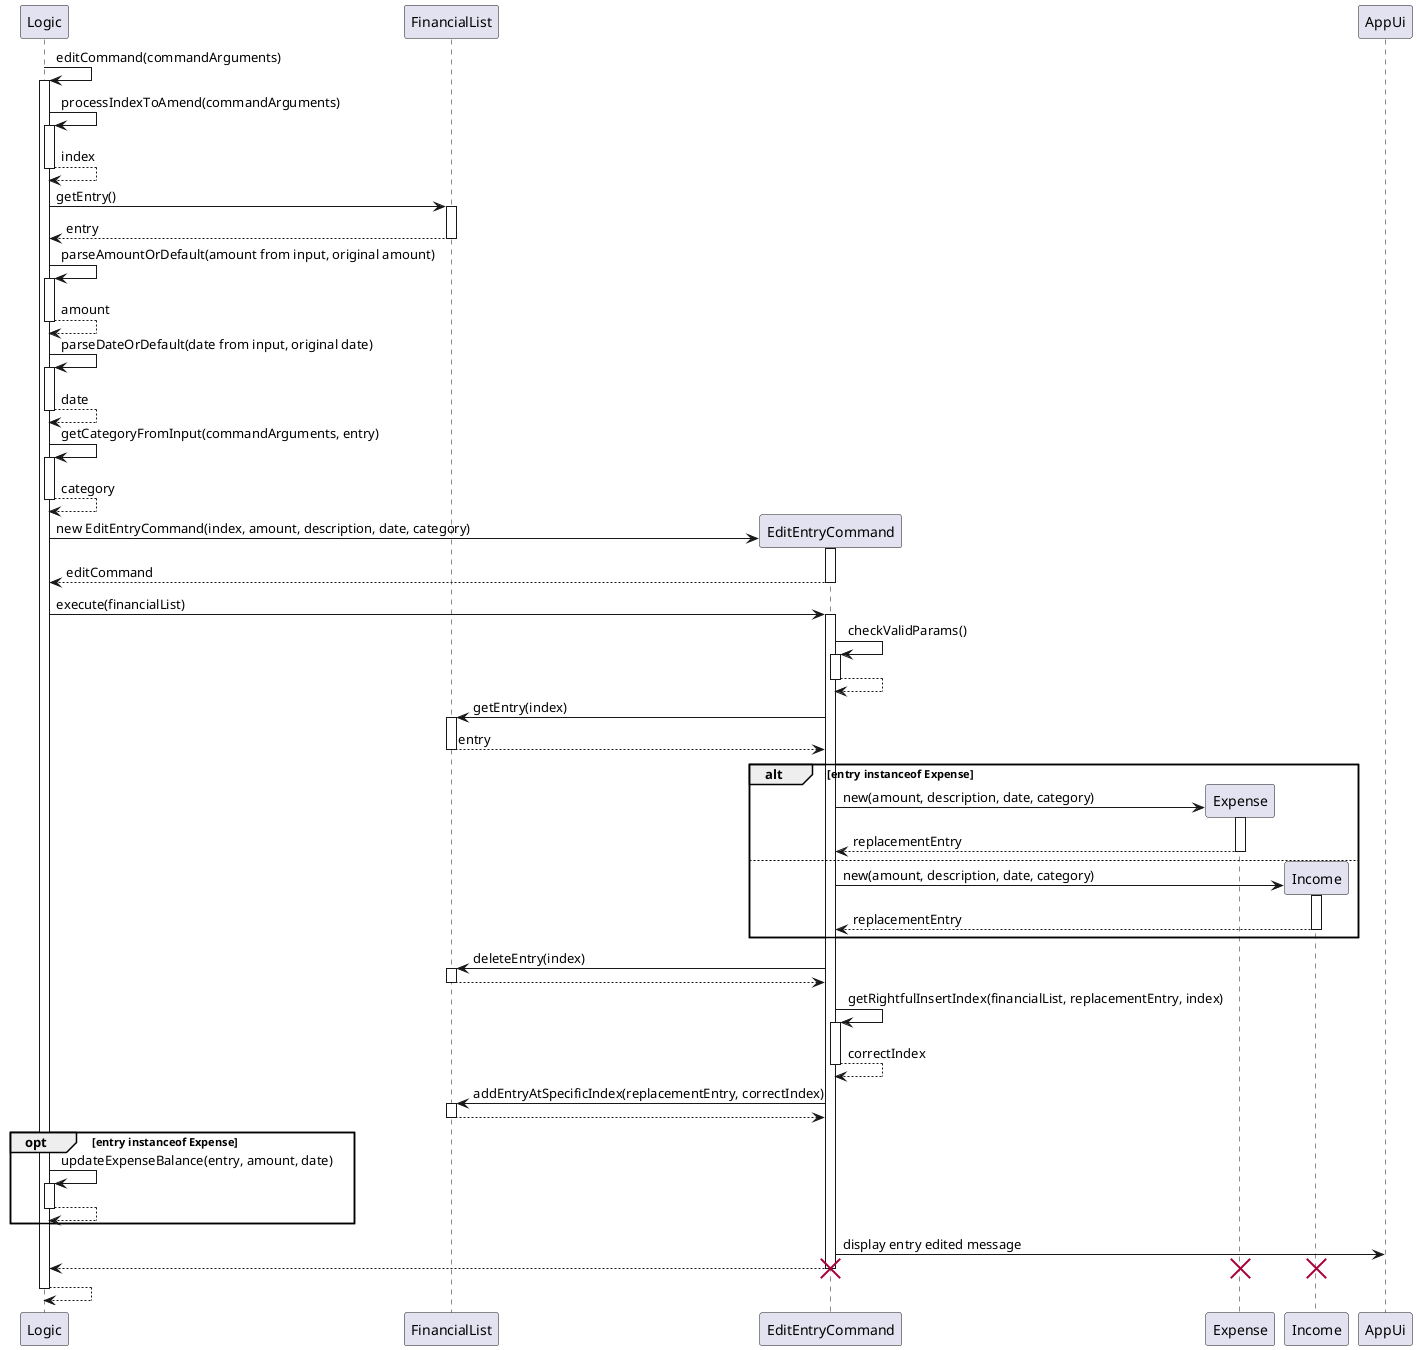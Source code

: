 @startuml

participant Logic
Logic -> Logic: editCommand(commandArguments)
activate Logic

Logic -> Logic: processIndexToAmend(commandArguments)
activate Logic
return index

Logic -> FinancialList: getEntry()
activate FinancialList
return entry

Logic -> Logic: parseAmountOrDefault(amount from input, original amount)
activate Logic
return amount

Logic -> Logic: parseDateOrDefault(date from input, original date)
activate Logic
return date

Logic -> Logic: getCategoryFromInput(commandArguments, entry)
activate Logic
return category

create EditEntryCommand
Logic -> EditEntryCommand: new EditEntryCommand(index, amount, description, date, category)
activate EditEntryCommand
return editCommand

Logic -> EditEntryCommand: execute(financialList)
activate EditEntryCommand

EditEntryCommand -> EditEntryCommand: checkValidParams()
activate EditEntryCommand
return

EditEntryCommand -> FinancialList: getEntry(index)
activate FinancialList
return entry

alt entry instanceof Expense
    Create Expense
    EditEntryCommand -> Expense: new(amount, description, date, category)
    activate Expense
    return replacementEntry
else
    Create Income
    EditEntryCommand -> Income: new(amount, description, date, category)
    activate Income
    return replacementEntry
end
EditEntryCommand -> FinancialList: deleteEntry(index)
activate FinancialList
return
EditEntryCommand -> EditEntryCommand: getRightfulInsertIndex(financialList, replacementEntry, index)
activate EditEntryCommand
return correctIndex
EditEntryCommand -> FinancialList: addEntryAtSpecificIndex(replacementEntry, correctIndex)
activate FinancialList
return
opt entry instanceof Expense
    Logic -> Logic: updateExpenseBalance(entry, amount, date)
    activate Logic
    return
end

EditEntryCommand -> AppUi: display entry edited message

EditEntryCommand --> Logic
destroy Expense
destroy Income
deactivate EditEntryCommand
destroy EditEntryCommand
return

@enduml